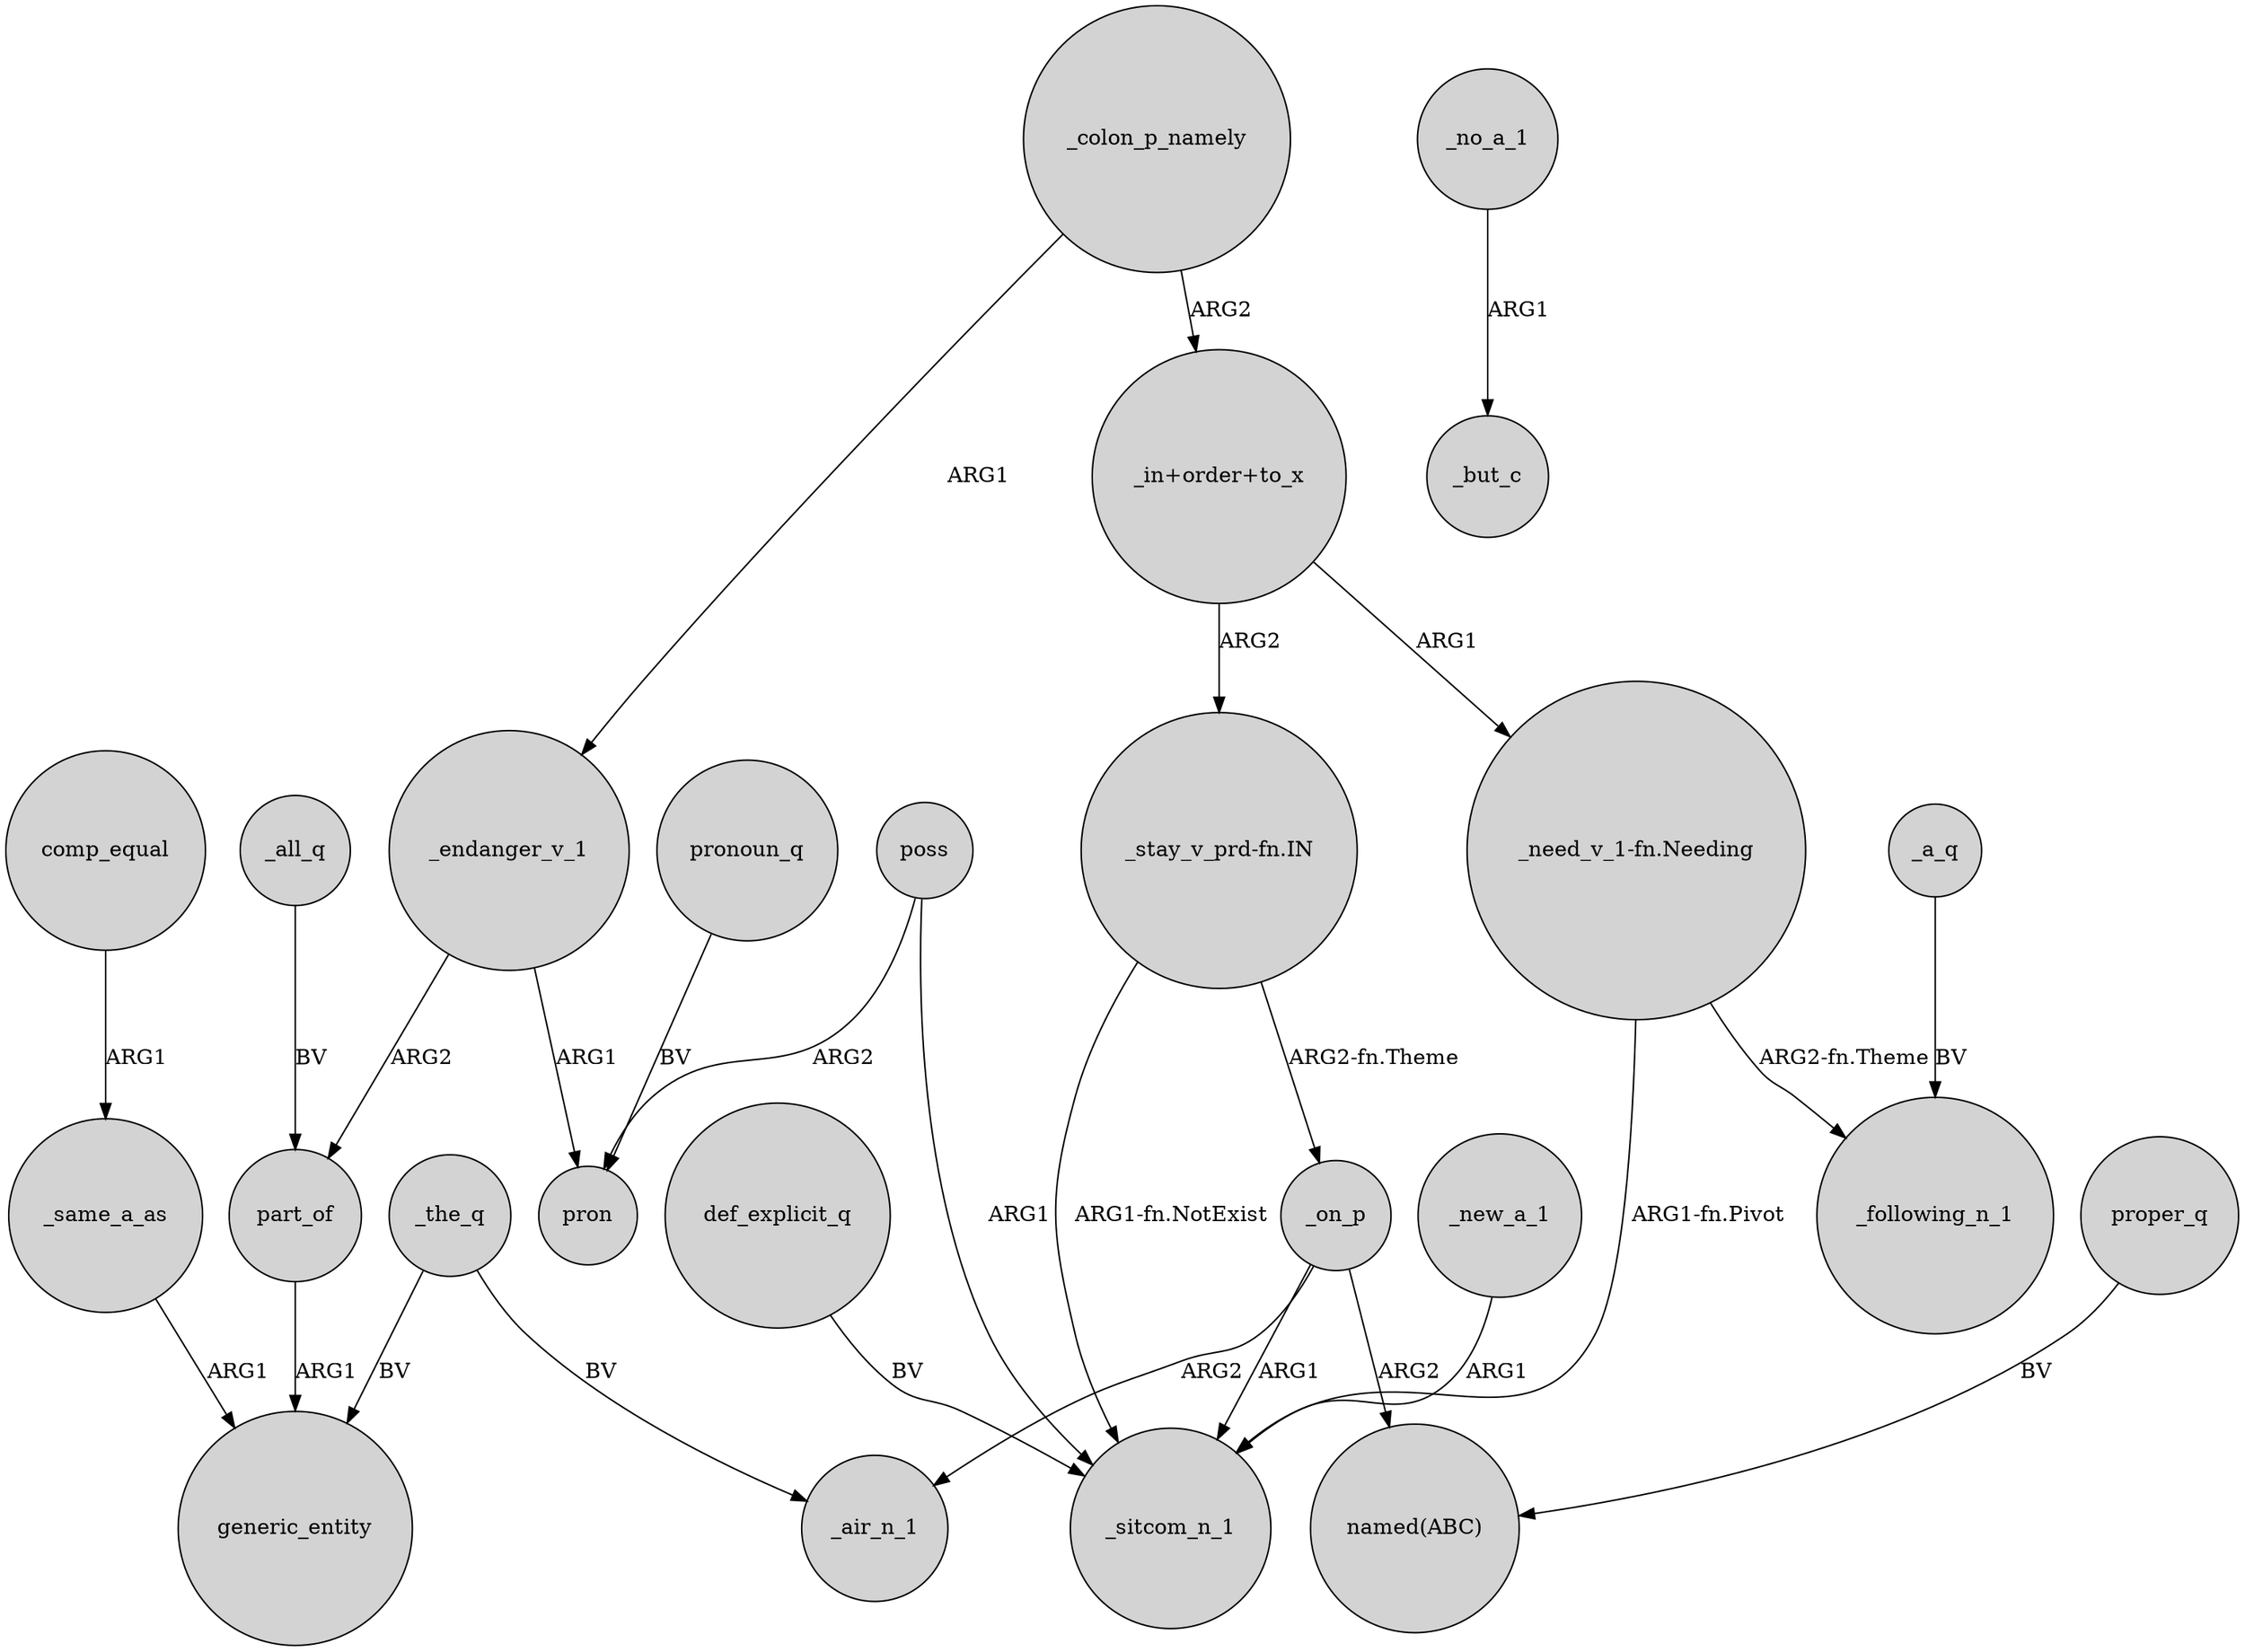 digraph {
	node [shape=circle style=filled]
	_the_q -> generic_entity [label=BV]
	_all_q -> part_of [label=BV]
	poss -> pron [label=ARG2]
	"_stay_v_prd-fn.IN" -> _on_p [label="ARG2-fn.Theme"]
	"_in+order+to_x" -> "_need_v_1-fn.Needing" [label=ARG1]
	_colon_p_namely -> "_in+order+to_x" [label=ARG2]
	"_stay_v_prd-fn.IN" -> _sitcom_n_1 [label="ARG1-fn.NotExist"]
	def_explicit_q -> _sitcom_n_1 [label=BV]
	_new_a_1 -> _sitcom_n_1 [label=ARG1]
	_on_p -> _air_n_1 [label=ARG2]
	_endanger_v_1 -> part_of [label=ARG2]
	_same_a_as -> generic_entity [label=ARG1]
	part_of -> generic_entity [label=ARG1]
	_endanger_v_1 -> pron [label=ARG1]
	pronoun_q -> pron [label=BV]
	comp_equal -> _same_a_as [label=ARG1]
	proper_q -> "named(ABC)" [label=BV]
	_no_a_1 -> _but_c [label=ARG1]
	_the_q -> _air_n_1 [label=BV]
	_on_p -> "named(ABC)" [label=ARG2]
	"_need_v_1-fn.Needing" -> _following_n_1 [label="ARG2-fn.Theme"]
	_on_p -> _sitcom_n_1 [label=ARG1]
	_a_q -> _following_n_1 [label=BV]
	"_need_v_1-fn.Needing" -> _sitcom_n_1 [label="ARG1-fn.Pivot"]
	_colon_p_namely -> _endanger_v_1 [label=ARG1]
	"_in+order+to_x" -> "_stay_v_prd-fn.IN" [label=ARG2]
	poss -> _sitcom_n_1 [label=ARG1]
}
